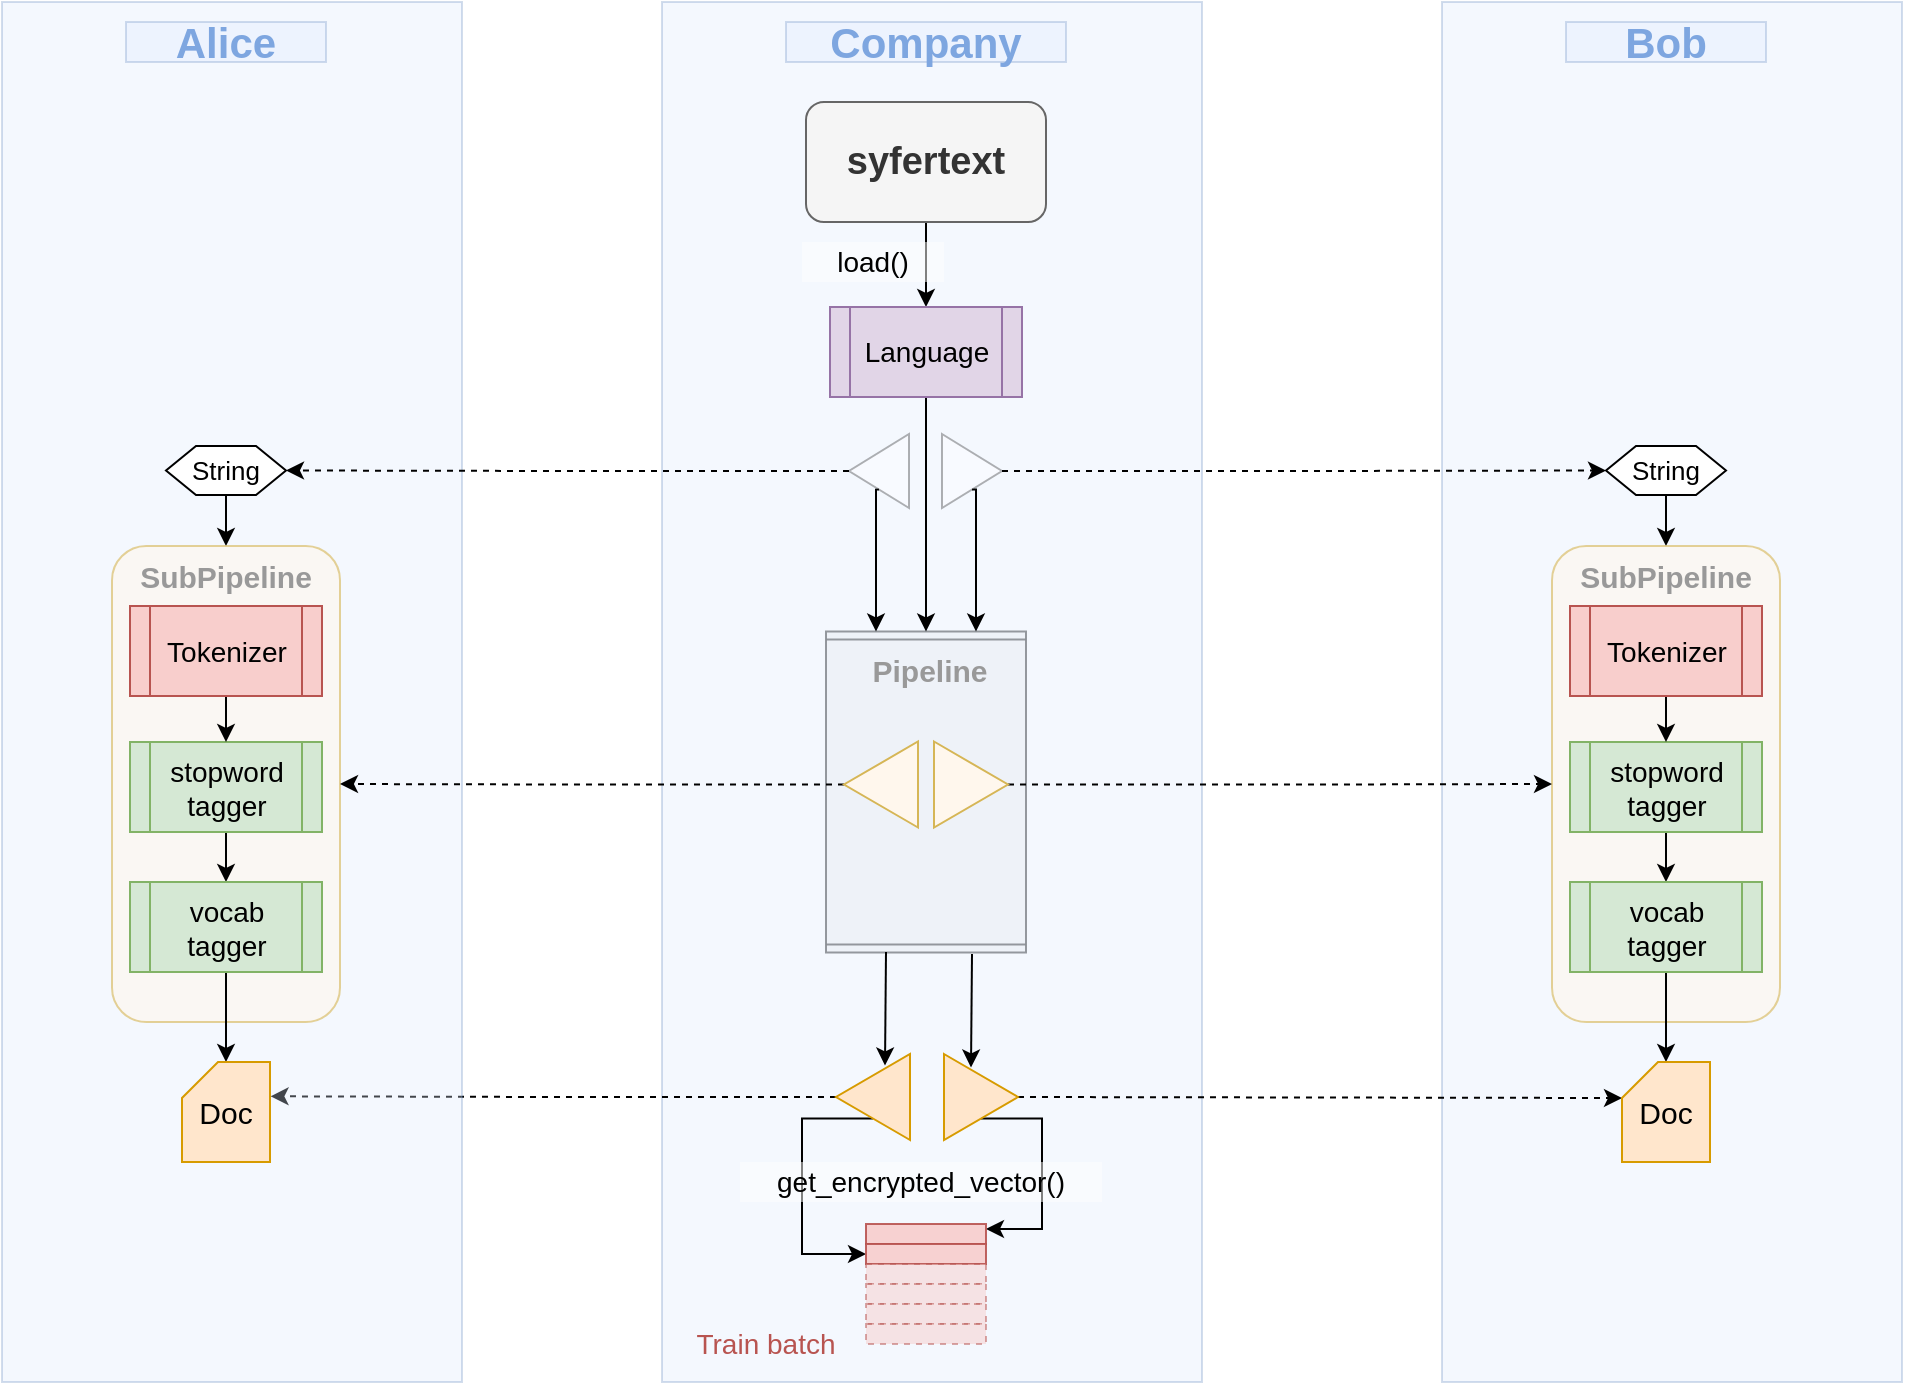 <mxfile version="13.2.3" type="device"><diagram id="I4UGLH3Y9fjI7Jb8MFnZ" name="Page-1"><mxGraphModel dx="1129" dy="616" grid="1" gridSize="10" guides="1" tooltips="1" connect="1" arrows="1" fold="1" page="1" pageScale="1" pageWidth="850" pageHeight="1100" math="0" shadow="0"><root><mxCell id="0"/><mxCell id="1" parent="0"/><mxCell id="n-nM6-mX9vIhlMM4ublZ-13" value="" style="shape=process;whiteSpace=wrap;html=1;backgroundOutline=1;opacity=90;rotation=90;size=0.028;fillColor=#f5f5f5;strokeColor=#666666;fontColor=#333333;" parent="1" vertex="1"><mxGeometry x="591.75" y="375" width="160.5" height="100" as="geometry"/></mxCell><mxCell id="G3fQJcWq_AhpTQ81fzsq-27" value="" style="rounded=0;whiteSpace=wrap;html=1;fillColor=#dae8fc;strokeColor=#6c8ebf;opacity=30;" parent="1" vertex="1"><mxGeometry x="930" y="30" width="230" height="690" as="geometry"/></mxCell><mxCell id="G3fQJcWq_AhpTQ81fzsq-23" value="" style="rounded=0;whiteSpace=wrap;html=1;fillColor=#dae8fc;strokeColor=#6c8ebf;opacity=30;" parent="1" vertex="1"><mxGeometry x="540" y="30" width="270" height="690" as="geometry"/></mxCell><mxCell id="n-nM6-mX9vIhlMM4ublZ-70" style="edgeStyle=orthogonalEdgeStyle;rounded=0;orthogonalLoop=1;jettySize=auto;html=1;exitX=0.5;exitY=1;exitDx=0;exitDy=0;entryX=0.5;entryY=0;entryDx=0;entryDy=0;" parent="1" source="G3fQJcWq_AhpTQ81fzsq-1" target="G3fQJcWq_AhpTQ81fzsq-3" edge="1"><mxGeometry relative="1" as="geometry"/></mxCell><mxCell id="G3fQJcWq_AhpTQ81fzsq-1" value="&lt;font size=&quot;1&quot;&gt;&lt;b style=&quot;font-size: 19px&quot;&gt;syfertext&lt;/b&gt;&lt;/font&gt;" style="rounded=1;whiteSpace=wrap;html=1;fillColor=#f5f5f5;strokeColor=#666666;fontColor=#333333;" parent="1" vertex="1"><mxGeometry x="612" y="80" width="120" height="60" as="geometry"/></mxCell><mxCell id="n-nM6-mX9vIhlMM4ublZ-35" style="edgeStyle=orthogonalEdgeStyle;rounded=0;orthogonalLoop=1;jettySize=auto;html=1;exitX=0.5;exitY=1;exitDx=0;exitDy=0;entryX=0;entryY=0.5;entryDx=0;entryDy=0;" parent="1" source="G3fQJcWq_AhpTQ81fzsq-3" target="n-nM6-mX9vIhlMM4ublZ-13" edge="1"><mxGeometry relative="1" as="geometry"/></mxCell><mxCell id="G3fQJcWq_AhpTQ81fzsq-3" value="&lt;font style=&quot;font-size: 14px&quot;&gt;Language&lt;/font&gt;" style="shape=process;whiteSpace=wrap;html=1;backgroundOutline=1;fillColor=#e1d5e7;strokeColor=#9673a6;" parent="1" vertex="1"><mxGeometry x="624" y="182.5" width="96" height="45" as="geometry"/></mxCell><mxCell id="G3fQJcWq_AhpTQ81fzsq-24" value="&lt;font style=&quot;font-size: 21px&quot; color=&quot;#7ea6e0&quot;&gt;&lt;b&gt;Company&lt;/b&gt;&lt;/font&gt;" style="text;html=1;strokeColor=#6c8ebf;fillColor=#dae8fc;align=center;verticalAlign=middle;whiteSpace=wrap;rounded=0;opacity=30;" parent="1" vertex="1"><mxGeometry x="602" y="40" width="140" height="20" as="geometry"/></mxCell><mxCell id="n-nM6-mX9vIhlMM4ublZ-12" style="edgeStyle=orthogonalEdgeStyle;rounded=0;orthogonalLoop=1;jettySize=auto;html=1;exitX=0.5;exitY=1;exitDx=0;exitDy=0;entryX=0.5;entryY=0;entryDx=0;entryDy=0;" parent="1" source="G3fQJcWq_AhpTQ81fzsq-42" target="n-nM6-mX9vIhlMM4ublZ-5" edge="1"><mxGeometry relative="1" as="geometry"/></mxCell><mxCell id="G3fQJcWq_AhpTQ81fzsq-42" value="&lt;font style=&quot;font-size: 13px&quot;&gt;String&lt;/font&gt;" style="shape=hexagon;perimeter=hexagonPerimeter2;whiteSpace=wrap;html=1;" parent="1" vertex="1"><mxGeometry x="1012" y="252" width="60" height="24.5" as="geometry"/></mxCell><mxCell id="G3fQJcWq_AhpTQ81fzsq-45" value="&lt;font style=&quot;font-size: 21px&quot; color=&quot;#7ea6e0&quot;&gt;&lt;b&gt;Bob&lt;/b&gt;&lt;/font&gt;" style="text;html=1;strokeColor=#6c8ebf;fillColor=#dae8fc;align=center;verticalAlign=middle;whiteSpace=wrap;rounded=0;opacity=30;" parent="1" vertex="1"><mxGeometry x="992" y="40" width="100" height="20" as="geometry"/></mxCell><mxCell id="G3fQJcWq_AhpTQ81fzsq-49" style="edgeStyle=orthogonalEdgeStyle;rounded=0;orthogonalLoop=1;jettySize=auto;html=1;exitX=1;exitY=0.5;exitDx=0;exitDy=0;entryX=0;entryY=0.5;entryDx=0;entryDy=0;dashed=1;" parent="1" source="G3fQJcWq_AhpTQ81fzsq-48" target="G3fQJcWq_AhpTQ81fzsq-42" edge="1"><mxGeometry relative="1" as="geometry"/></mxCell><mxCell id="n-nM6-mX9vIhlMM4ublZ-34" style="edgeStyle=orthogonalEdgeStyle;rounded=0;orthogonalLoop=1;jettySize=auto;html=1;exitX=0.5;exitY=1;exitDx=0;exitDy=0;entryX=0;entryY=0.25;entryDx=0;entryDy=0;" parent="1" source="G3fQJcWq_AhpTQ81fzsq-48" target="n-nM6-mX9vIhlMM4ublZ-13" edge="1"><mxGeometry relative="1" as="geometry"><Array as="points"><mxPoint x="697" y="310"/><mxPoint x="697" y="310"/></Array></mxGeometry></mxCell><mxCell id="G3fQJcWq_AhpTQ81fzsq-48" value="" style="triangle;whiteSpace=wrap;html=1;opacity=30;" parent="1" vertex="1"><mxGeometry x="680" y="246" width="30" height="37" as="geometry"/></mxCell><mxCell id="G3fQJcWq_AhpTQ81fzsq-64" style="edgeStyle=none;rounded=0;orthogonalLoop=1;jettySize=auto;html=1;exitX=1;exitY=0.5;exitDx=0;exitDy=0;entryX=0;entryY=0;entryDx=0;entryDy=18;dashed=1;entryPerimeter=0;" parent="1" source="n-nM6-mX9vIhlMM4ublZ-31" target="n-nM6-mX9vIhlMM4ublZ-4" edge="1"><mxGeometry relative="1" as="geometry"><mxPoint x="605.75" y="578" as="sourcePoint"/><mxPoint x="1186" y="475.5" as="targetPoint"/></mxGeometry></mxCell><mxCell id="n-nM6-mX9vIhlMM4ublZ-1" value="" style="rounded=1;whiteSpace=wrap;html=1;opacity=60;fillColor=#FFF7ED;strokeColor=#d6b656;" parent="1" vertex="1"><mxGeometry x="985" y="302" width="114" height="238" as="geometry"/></mxCell><mxCell id="n-nM6-mX9vIhlMM4ublZ-10" style="edgeStyle=orthogonalEdgeStyle;rounded=0;orthogonalLoop=1;jettySize=auto;html=1;exitX=0.5;exitY=1;exitDx=0;exitDy=0;" parent="1" source="n-nM6-mX9vIhlMM4ublZ-2" target="n-nM6-mX9vIhlMM4ublZ-3" edge="1"><mxGeometry relative="1" as="geometry"/></mxCell><mxCell id="n-nM6-mX9vIhlMM4ublZ-2" value="&lt;span style=&quot;font-size: 14px&quot;&gt;stopword&lt;br&gt;tagger&lt;br&gt;&lt;/span&gt;" style="shape=process;whiteSpace=wrap;html=1;backgroundOutline=1;fillColor=#d5e8d4;strokeColor=#82b366;" parent="1" vertex="1"><mxGeometry x="994" y="400" width="96" height="45" as="geometry"/></mxCell><mxCell id="n-nM6-mX9vIhlMM4ublZ-11" style="edgeStyle=orthogonalEdgeStyle;rounded=0;orthogonalLoop=1;jettySize=auto;html=1;exitX=0.5;exitY=1;exitDx=0;exitDy=0;entryX=0.5;entryY=0;entryDx=0;entryDy=0;entryPerimeter=0;" parent="1" source="n-nM6-mX9vIhlMM4ublZ-3" target="n-nM6-mX9vIhlMM4ublZ-4" edge="1"><mxGeometry relative="1" as="geometry"/></mxCell><mxCell id="n-nM6-mX9vIhlMM4ublZ-3" value="&lt;font style=&quot;font-size: 14px&quot;&gt;vocab tagger&lt;br&gt;&lt;/font&gt;" style="shape=process;whiteSpace=wrap;html=1;backgroundOutline=1;fillColor=#d5e8d4;strokeColor=#82b366;" parent="1" vertex="1"><mxGeometry x="994" y="470" width="96" height="45" as="geometry"/></mxCell><mxCell id="n-nM6-mX9vIhlMM4ublZ-4" value="&lt;font style=&quot;font-size: 15px&quot;&gt;Doc&lt;/font&gt;" style="shape=card;whiteSpace=wrap;html=1;fillColor=#ffe6cc;strokeColor=#d79b00;size=18;" parent="1" vertex="1"><mxGeometry x="1020" y="560" width="44" height="50" as="geometry"/></mxCell><mxCell id="n-nM6-mX9vIhlMM4ublZ-5" value="&lt;font color=&quot;#999999&quot; size=&quot;1&quot;&gt;&lt;b style=&quot;font-size: 15px&quot;&gt;SubPipeline&lt;/b&gt;&lt;/font&gt;" style="text;html=1;strokeColor=none;fillColor=none;align=center;verticalAlign=middle;whiteSpace=wrap;rounded=0;opacity=30;" parent="1" vertex="1"><mxGeometry x="972" y="302" width="140" height="30" as="geometry"/></mxCell><mxCell id="n-nM6-mX9vIhlMM4ublZ-8" style="edgeStyle=orthogonalEdgeStyle;rounded=0;orthogonalLoop=1;jettySize=auto;html=1;exitX=0.5;exitY=1;exitDx=0;exitDy=0;entryX=0.5;entryY=0;entryDx=0;entryDy=0;" parent="1" source="G3fQJcWq_AhpTQ81fzsq-35" target="n-nM6-mX9vIhlMM4ublZ-2" edge="1"><mxGeometry relative="1" as="geometry"/></mxCell><mxCell id="G3fQJcWq_AhpTQ81fzsq-35" value="&lt;font style=&quot;font-size: 14px&quot;&gt;Tokenizer&lt;/font&gt;" style="shape=process;whiteSpace=wrap;html=1;backgroundOutline=1;fillColor=#f8cecc;strokeColor=#b85450;" parent="1" vertex="1"><mxGeometry x="994" y="332" width="96" height="45" as="geometry"/></mxCell><mxCell id="n-nM6-mX9vIhlMM4ublZ-16" style="edgeStyle=orthogonalEdgeStyle;rounded=0;orthogonalLoop=1;jettySize=auto;html=1;exitX=0.5;exitY=1;exitDx=0;exitDy=0;" parent="1" source="G3fQJcWq_AhpTQ81fzsq-3" target="G3fQJcWq_AhpTQ81fzsq-3" edge="1"><mxGeometry relative="1" as="geometry"/></mxCell><mxCell id="n-nM6-mX9vIhlMM4ublZ-19" value="" style="group" parent="1" vertex="1" connectable="0"><mxGeometry x="502" y="273" width="176.5" height="270" as="geometry"/></mxCell><mxCell id="n-nM6-mX9vIhlMM4ublZ-15" value="&lt;font color=&quot;#999999&quot; size=&quot;1&quot;&gt;&lt;b style=&quot;font-size: 15px&quot;&gt;Pipeline&lt;/b&gt;&lt;/font&gt;" style="text;html=1;strokeColor=none;fillColor=none;align=center;verticalAlign=middle;whiteSpace=wrap;rounded=0;opacity=30;" parent="n-nM6-mX9vIhlMM4ublZ-19" vertex="1"><mxGeometry x="102" y="76" width="140" height="30" as="geometry"/></mxCell><mxCell id="n-nM6-mX9vIhlMM4ublZ-26" style="edgeStyle=orthogonalEdgeStyle;rounded=0;orthogonalLoop=1;jettySize=auto;html=1;exitX=1;exitY=0.5;exitDx=0;exitDy=0;dashed=1;" parent="1" source="G3fQJcWq_AhpTQ81fzsq-52" target="n-nM6-mX9vIhlMM4ublZ-1" edge="1"><mxGeometry relative="1" as="geometry"/></mxCell><mxCell id="n-nM6-mX9vIhlMM4ublZ-53" style="edgeStyle=orthogonalEdgeStyle;rounded=0;orthogonalLoop=1;jettySize=auto;html=1;exitX=1;exitY=0.5;exitDx=0;exitDy=0;dashed=1;entryX=1.006;entryY=0.343;entryDx=0;entryDy=0;entryPerimeter=0;" parent="1" source="n-nM6-mX9vIhlMM4ublZ-28" target="n-nM6-mX9vIhlMM4ublZ-45" edge="1"><mxGeometry relative="1" as="geometry"><mxPoint x="340" y="577" as="targetPoint"/></mxGeometry></mxCell><mxCell id="n-nM6-mX9vIhlMM4ublZ-69" style="edgeStyle=orthogonalEdgeStyle;rounded=0;orthogonalLoop=1;jettySize=auto;html=1;exitX=0.5;exitY=0;exitDx=0;exitDy=0;entryX=0;entryY=0.5;entryDx=0;entryDy=0;" parent="1" source="n-nM6-mX9vIhlMM4ublZ-28" target="n-nM6-mX9vIhlMM4ublZ-63" edge="1"><mxGeometry relative="1" as="geometry"><Array as="points"><mxPoint x="610" y="588"/><mxPoint x="610" y="656"/></Array></mxGeometry></mxCell><mxCell id="n-nM6-mX9vIhlMM4ublZ-28" value="" style="triangle;whiteSpace=wrap;html=1;fillColor=#ffe6cc;strokeColor=#d79b00;rotation=-180;" parent="1" vertex="1"><mxGeometry x="627" y="556" width="37" height="43" as="geometry"/></mxCell><mxCell id="n-nM6-mX9vIhlMM4ublZ-68" style="edgeStyle=orthogonalEdgeStyle;rounded=0;orthogonalLoop=1;jettySize=auto;html=1;exitX=0.5;exitY=1;exitDx=0;exitDy=0;entryX=1;entryY=0.25;entryDx=0;entryDy=0;" parent="1" source="n-nM6-mX9vIhlMM4ublZ-31" target="n-nM6-mX9vIhlMM4ublZ-62" edge="1"><mxGeometry relative="1" as="geometry"><Array as="points"><mxPoint x="730" y="588"/><mxPoint x="730" y="644"/></Array></mxGeometry></mxCell><mxCell id="n-nM6-mX9vIhlMM4ublZ-31" value="" style="triangle;whiteSpace=wrap;html=1;fillColor=#ffe6cc;strokeColor=#d79b00;rotation=0;" parent="1" vertex="1"><mxGeometry x="681" y="556" width="37" height="43" as="geometry"/></mxCell><mxCell id="n-nM6-mX9vIhlMM4ublZ-36" value="" style="rounded=0;whiteSpace=wrap;html=1;fillColor=#dae8fc;strokeColor=#6c8ebf;opacity=30;" parent="1" vertex="1"><mxGeometry x="210" y="30" width="230" height="690" as="geometry"/></mxCell><mxCell id="n-nM6-mX9vIhlMM4ublZ-37" style="edgeStyle=orthogonalEdgeStyle;rounded=0;orthogonalLoop=1;jettySize=auto;html=1;exitX=0.5;exitY=1;exitDx=0;exitDy=0;entryX=0.5;entryY=0;entryDx=0;entryDy=0;" parent="1" source="n-nM6-mX9vIhlMM4ublZ-38" target="n-nM6-mX9vIhlMM4ublZ-46" edge="1"><mxGeometry relative="1" as="geometry"/></mxCell><mxCell id="n-nM6-mX9vIhlMM4ublZ-38" value="&lt;font style=&quot;font-size: 13px&quot;&gt;String&lt;/font&gt;" style="shape=hexagon;perimeter=hexagonPerimeter2;whiteSpace=wrap;html=1;" parent="1" vertex="1"><mxGeometry x="292" y="252" width="60" height="24.5" as="geometry"/></mxCell><mxCell id="n-nM6-mX9vIhlMM4ublZ-39" value="&lt;font style=&quot;font-size: 21px&quot; color=&quot;#7ea6e0&quot;&gt;&lt;b&gt;Alice&lt;/b&gt;&lt;/font&gt;" style="text;html=1;strokeColor=#6c8ebf;fillColor=#dae8fc;align=center;verticalAlign=middle;whiteSpace=wrap;rounded=0;opacity=30;" parent="1" vertex="1"><mxGeometry x="272" y="40" width="100" height="20" as="geometry"/></mxCell><mxCell id="n-nM6-mX9vIhlMM4ublZ-40" value="" style="rounded=1;whiteSpace=wrap;html=1;opacity=60;fillColor=#FFF7ED;strokeColor=#d6b656;" parent="1" vertex="1"><mxGeometry x="265" y="302" width="114" height="238" as="geometry"/></mxCell><mxCell id="n-nM6-mX9vIhlMM4ublZ-41" style="edgeStyle=orthogonalEdgeStyle;rounded=0;orthogonalLoop=1;jettySize=auto;html=1;exitX=0.5;exitY=1;exitDx=0;exitDy=0;" parent="1" source="n-nM6-mX9vIhlMM4ublZ-42" target="n-nM6-mX9vIhlMM4ublZ-44" edge="1"><mxGeometry relative="1" as="geometry"/></mxCell><mxCell id="n-nM6-mX9vIhlMM4ublZ-42" value="&lt;span style=&quot;font-size: 14px&quot;&gt;stopword&lt;br&gt;tagger&lt;br&gt;&lt;/span&gt;" style="shape=process;whiteSpace=wrap;html=1;backgroundOutline=1;fillColor=#d5e8d4;strokeColor=#82b366;" parent="1" vertex="1"><mxGeometry x="274" y="400" width="96" height="45" as="geometry"/></mxCell><mxCell id="n-nM6-mX9vIhlMM4ublZ-43" style="edgeStyle=orthogonalEdgeStyle;rounded=0;orthogonalLoop=1;jettySize=auto;html=1;exitX=0.5;exitY=1;exitDx=0;exitDy=0;entryX=0.5;entryY=0;entryDx=0;entryDy=0;entryPerimeter=0;" parent="1" source="n-nM6-mX9vIhlMM4ublZ-44" target="n-nM6-mX9vIhlMM4ublZ-45" edge="1"><mxGeometry relative="1" as="geometry"/></mxCell><mxCell id="n-nM6-mX9vIhlMM4ublZ-44" value="&lt;font style=&quot;font-size: 14px&quot;&gt;vocab&lt;br&gt;tagger&lt;br&gt;&lt;/font&gt;" style="shape=process;whiteSpace=wrap;html=1;backgroundOutline=1;fillColor=#d5e8d4;strokeColor=#82b366;" parent="1" vertex="1"><mxGeometry x="274" y="470" width="96" height="45" as="geometry"/></mxCell><mxCell id="n-nM6-mX9vIhlMM4ublZ-45" value="&lt;font style=&quot;font-size: 15px&quot;&gt;Doc&lt;/font&gt;" style="shape=card;whiteSpace=wrap;html=1;fillColor=#ffe6cc;strokeColor=#d79b00;size=18;" parent="1" vertex="1"><mxGeometry x="300" y="560" width="44" height="50" as="geometry"/></mxCell><mxCell id="n-nM6-mX9vIhlMM4ublZ-46" value="&lt;font color=&quot;#999999&quot; size=&quot;1&quot;&gt;&lt;b style=&quot;font-size: 15px&quot;&gt;SubPipeline&lt;/b&gt;&lt;/font&gt;" style="text;html=1;strokeColor=none;fillColor=none;align=center;verticalAlign=middle;whiteSpace=wrap;rounded=0;opacity=30;" parent="1" vertex="1"><mxGeometry x="252" y="302" width="140" height="30" as="geometry"/></mxCell><mxCell id="n-nM6-mX9vIhlMM4ublZ-47" style="edgeStyle=orthogonalEdgeStyle;rounded=0;orthogonalLoop=1;jettySize=auto;html=1;exitX=0.5;exitY=1;exitDx=0;exitDy=0;entryX=0.5;entryY=0;entryDx=0;entryDy=0;" parent="1" source="n-nM6-mX9vIhlMM4ublZ-48" target="n-nM6-mX9vIhlMM4ublZ-42" edge="1"><mxGeometry relative="1" as="geometry"/></mxCell><mxCell id="n-nM6-mX9vIhlMM4ublZ-48" value="&lt;font style=&quot;font-size: 14px&quot;&gt;Tokenizer&lt;/font&gt;" style="shape=process;whiteSpace=wrap;html=1;backgroundOutline=1;fillColor=#f8cecc;strokeColor=#b85450;" parent="1" vertex="1"><mxGeometry x="274" y="332" width="96" height="45" as="geometry"/></mxCell><mxCell id="n-nM6-mX9vIhlMM4ublZ-49" style="edgeStyle=orthogonalEdgeStyle;rounded=0;orthogonalLoop=1;jettySize=auto;html=1;exitX=1;exitY=0.5;exitDx=0;exitDy=0;entryX=1;entryY=0.5;entryDx=0;entryDy=0;dashed=1;" parent="1" source="n-nM6-mX9vIhlMM4ublZ-24" target="n-nM6-mX9vIhlMM4ublZ-40" edge="1"><mxGeometry relative="1" as="geometry"/></mxCell><mxCell id="n-nM6-mX9vIhlMM4ublZ-51" style="edgeStyle=orthogonalEdgeStyle;rounded=0;orthogonalLoop=1;jettySize=auto;html=1;exitX=0.5;exitY=0;exitDx=0;exitDy=0;entryX=0;entryY=0.75;entryDx=0;entryDy=0;" parent="1" source="n-nM6-mX9vIhlMM4ublZ-50" target="n-nM6-mX9vIhlMM4ublZ-13" edge="1"><mxGeometry relative="1" as="geometry"><Array as="points"><mxPoint x="647" y="314"/><mxPoint x="647" y="314"/></Array></mxGeometry></mxCell><mxCell id="n-nM6-mX9vIhlMM4ublZ-52" style="edgeStyle=orthogonalEdgeStyle;rounded=0;orthogonalLoop=1;jettySize=auto;html=1;exitX=1;exitY=0.5;exitDx=0;exitDy=0;entryX=1;entryY=0.5;entryDx=0;entryDy=0;dashed=1;" parent="1" source="n-nM6-mX9vIhlMM4ublZ-50" target="n-nM6-mX9vIhlMM4ublZ-38" edge="1"><mxGeometry relative="1" as="geometry"/></mxCell><mxCell id="n-nM6-mX9vIhlMM4ublZ-50" value="" style="triangle;whiteSpace=wrap;html=1;opacity=30;rotation=-180;" parent="1" vertex="1"><mxGeometry x="633.5" y="246" width="30" height="37" as="geometry"/></mxCell><mxCell id="n-nM6-mX9vIhlMM4ublZ-62" value="" style="rounded=0;whiteSpace=wrap;html=1;opacity=90;fillColor=#f8cecc;strokeColor=#b85450;" parent="1" vertex="1"><mxGeometry x="642" y="641" width="60" height="10" as="geometry"/></mxCell><mxCell id="n-nM6-mX9vIhlMM4ublZ-63" value="" style="rounded=0;whiteSpace=wrap;html=1;opacity=90;fillColor=#f8cecc;strokeColor=#b85450;" parent="1" vertex="1"><mxGeometry x="642" y="651" width="60" height="10" as="geometry"/></mxCell><mxCell id="n-nM6-mX9vIhlMM4ublZ-64" value="" style="rounded=0;whiteSpace=wrap;html=1;opacity=50;fillColor=#f8cecc;strokeColor=#b85450;dashed=1;" parent="1" vertex="1"><mxGeometry x="642" y="661" width="60" height="10" as="geometry"/></mxCell><mxCell id="n-nM6-mX9vIhlMM4ublZ-65" value="" style="rounded=0;whiteSpace=wrap;html=1;opacity=50;fillColor=#f8cecc;strokeColor=#b85450;dashed=1;" parent="1" vertex="1"><mxGeometry x="642" y="671" width="60" height="10" as="geometry"/></mxCell><mxCell id="n-nM6-mX9vIhlMM4ublZ-66" value="" style="rounded=0;whiteSpace=wrap;html=1;opacity=50;fillColor=#f8cecc;strokeColor=#b85450;dashed=1;" parent="1" vertex="1"><mxGeometry x="642" y="681" width="60" height="10" as="geometry"/></mxCell><mxCell id="n-nM6-mX9vIhlMM4ublZ-67" value="" style="rounded=0;whiteSpace=wrap;html=1;opacity=50;fillColor=#f8cecc;strokeColor=#b85450;dashed=1;" parent="1" vertex="1"><mxGeometry x="642" y="691" width="60" height="10" as="geometry"/></mxCell><mxCell id="n-nM6-mX9vIhlMM4ublZ-72" value="&lt;font style=&quot;font-size: 14px&quot;&gt;get_encrypted_vector()&lt;/font&gt;" style="text;html=1;align=center;verticalAlign=middle;whiteSpace=wrap;rounded=0;dashed=1;strokeColor=none;fillColor=#ffffff;opacity=50;" parent="1" vertex="1"><mxGeometry x="579" y="610" width="181" height="20" as="geometry"/></mxCell><mxCell id="n-nM6-mX9vIhlMM4ublZ-77" value="&lt;font style=&quot;font-size: 14px&quot;&gt;load()&lt;/font&gt;" style="text;html=1;align=center;verticalAlign=middle;whiteSpace=wrap;rounded=0;dashed=1;strokeColor=none;fillColor=#ffffff;opacity=50;" parent="1" vertex="1"><mxGeometry x="610" y="150" width="71" height="20" as="geometry"/></mxCell><mxCell id="n-nM6-mX9vIhlMM4ublZ-78" value="&lt;font style=&quot;font-size: 14px&quot; color=&quot;#b85450&quot;&gt;Train batch&lt;/font&gt;" style="text;html=1;strokeColor=none;fillColor=none;align=center;verticalAlign=middle;whiteSpace=wrap;rounded=0;dashed=1;opacity=50;" parent="1" vertex="1"><mxGeometry x="551.5" y="691" width="80" height="20" as="geometry"/></mxCell><mxCell id="n-nM6-mX9vIhlMM4ublZ-24" value="" style="triangle;whiteSpace=wrap;html=1;fillColor=#FFF7ED;strokeColor=#d6b656;rotation=-180;" parent="1" vertex="1"><mxGeometry x="631" y="399.75" width="37" height="43" as="geometry"/></mxCell><mxCell id="G3fQJcWq_AhpTQ81fzsq-52" value="" style="triangle;whiteSpace=wrap;html=1;fillColor=#FFF7ED;strokeColor=#d6b656;" parent="1" vertex="1"><mxGeometry x="676" y="399.75" width="37" height="43" as="geometry"/></mxCell><mxCell id="LxDcxbIhCSKDiSgTx16G-2" value="" style="endArrow=classic;html=1;entryX=0.5;entryY=0;entryDx=0;entryDy=0;" edge="1" parent="1"><mxGeometry width="50" height="50" relative="1" as="geometry"><mxPoint x="695" y="506" as="sourcePoint"/><mxPoint x="694.5" y="562.75" as="targetPoint"/></mxGeometry></mxCell><mxCell id="LxDcxbIhCSKDiSgTx16G-3" value="" style="endArrow=classic;html=1;entryX=0.5;entryY=0;entryDx=0;entryDy=0;" edge="1" parent="1"><mxGeometry width="50" height="50" relative="1" as="geometry"><mxPoint x="652" y="505" as="sourcePoint"/><mxPoint x="651.5" y="561.75" as="targetPoint"/></mxGeometry></mxCell></root></mxGraphModel></diagram></mxfile>